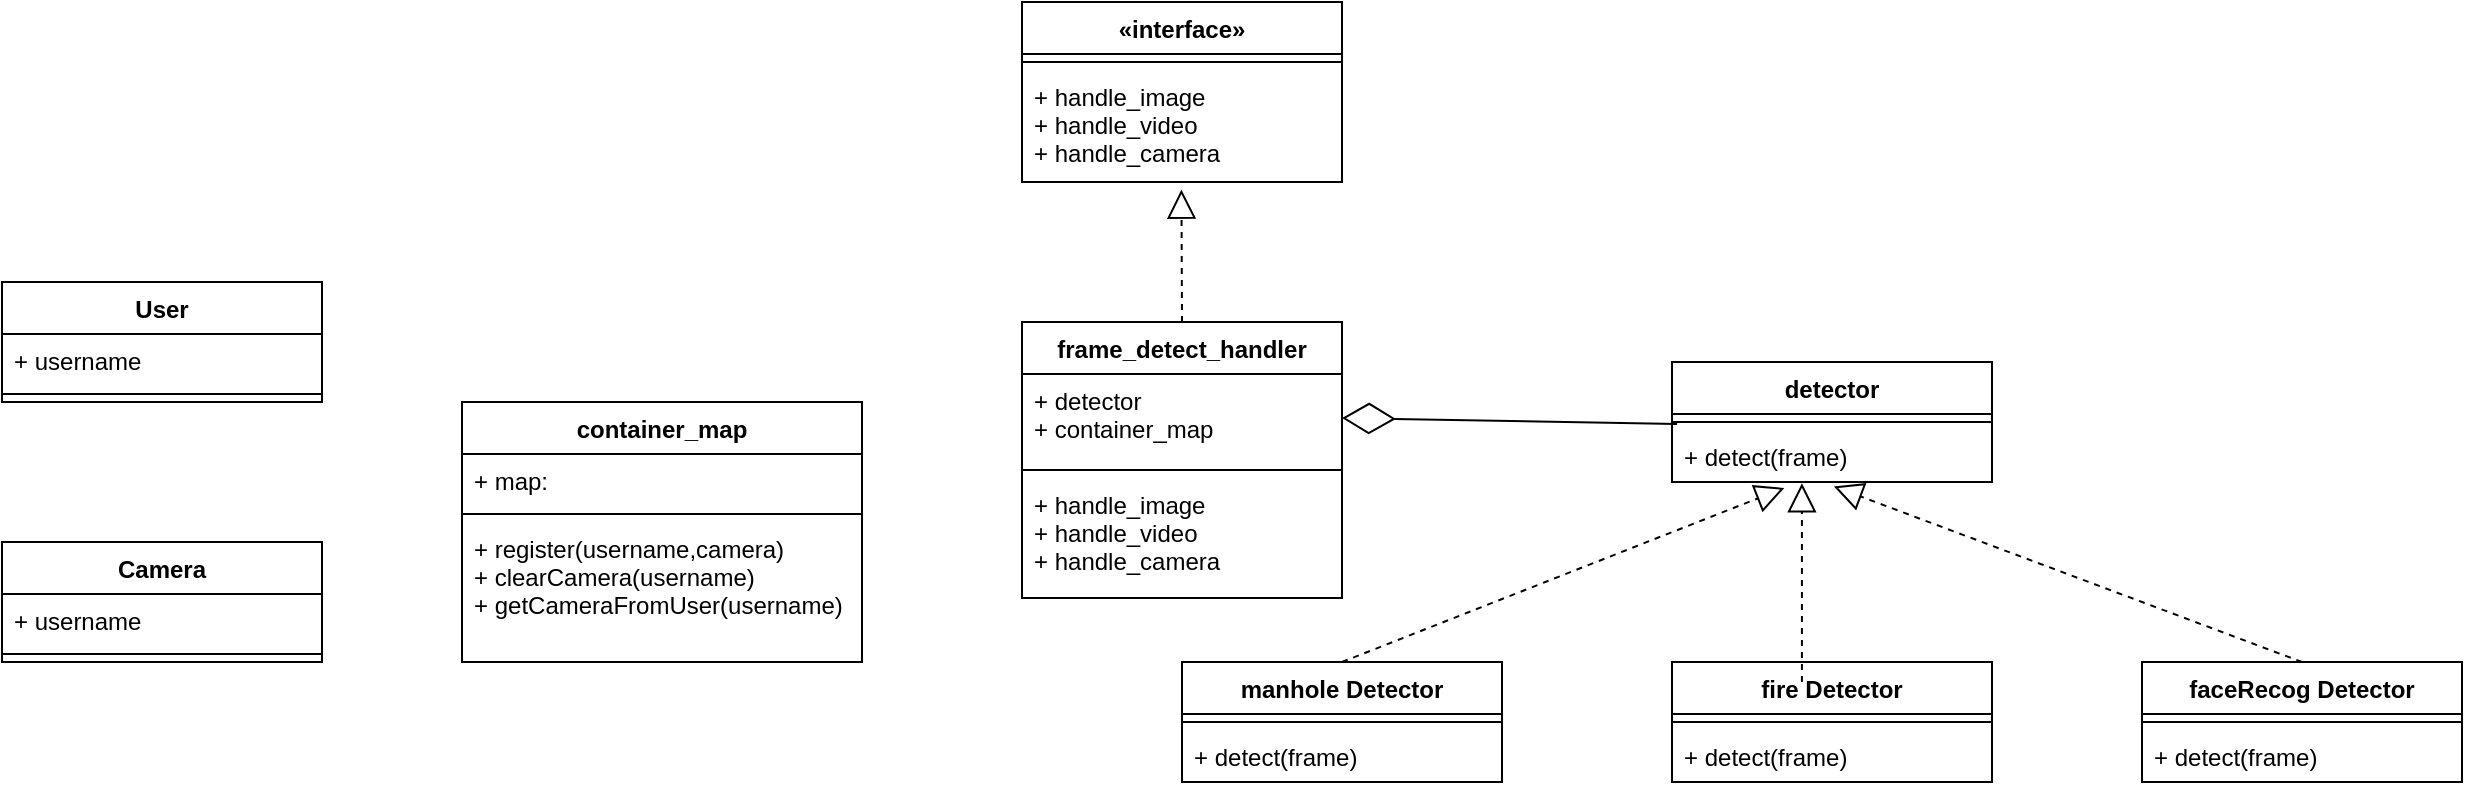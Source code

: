 <mxfile version="20.4.0" type="github">
  <diagram name="Page-1" id="9f46799a-70d6-7492-0946-bef42562c5a5">
    <mxGraphModel dx="1038" dy="579" grid="1" gridSize="10" guides="1" tooltips="1" connect="1" arrows="1" fold="1" page="1" pageScale="1" pageWidth="1100" pageHeight="850" background="none" math="0" shadow="0">
      <root>
        <mxCell id="0" />
        <mxCell id="1" parent="0" />
        <mxCell id="DuOYHpPOITpK8MxlzqWn-26" value="manhole Detector" style="swimlane;fontStyle=1;align=center;verticalAlign=top;childLayout=stackLayout;horizontal=1;startSize=26;horizontalStack=0;resizeParent=1;resizeParentMax=0;resizeLast=0;collapsible=1;marginBottom=0;" vertex="1" parent="1">
          <mxGeometry x="720" y="350" width="160" height="60" as="geometry" />
        </mxCell>
        <mxCell id="DuOYHpPOITpK8MxlzqWn-28" value="" style="line;strokeWidth=1;fillColor=none;align=left;verticalAlign=middle;spacingTop=-1;spacingLeft=3;spacingRight=3;rotatable=0;labelPosition=right;points=[];portConstraint=eastwest;strokeColor=inherit;" vertex="1" parent="DuOYHpPOITpK8MxlzqWn-26">
          <mxGeometry y="26" width="160" height="8" as="geometry" />
        </mxCell>
        <mxCell id="DuOYHpPOITpK8MxlzqWn-29" value="+ detect(frame)" style="text;strokeColor=none;fillColor=none;align=left;verticalAlign=top;spacingLeft=4;spacingRight=4;overflow=hidden;rotatable=0;points=[[0,0.5],[1,0.5]];portConstraint=eastwest;" vertex="1" parent="DuOYHpPOITpK8MxlzqWn-26">
          <mxGeometry y="34" width="160" height="26" as="geometry" />
        </mxCell>
        <mxCell id="DuOYHpPOITpK8MxlzqWn-30" value="fire Detector" style="swimlane;fontStyle=1;align=center;verticalAlign=top;childLayout=stackLayout;horizontal=1;startSize=26;horizontalStack=0;resizeParent=1;resizeParentMax=0;resizeLast=0;collapsible=1;marginBottom=0;" vertex="1" parent="1">
          <mxGeometry x="965" y="350" width="160" height="60" as="geometry" />
        </mxCell>
        <mxCell id="DuOYHpPOITpK8MxlzqWn-32" value="" style="line;strokeWidth=1;fillColor=none;align=left;verticalAlign=middle;spacingTop=-1;spacingLeft=3;spacingRight=3;rotatable=0;labelPosition=right;points=[];portConstraint=eastwest;strokeColor=inherit;" vertex="1" parent="DuOYHpPOITpK8MxlzqWn-30">
          <mxGeometry y="26" width="160" height="8" as="geometry" />
        </mxCell>
        <mxCell id="DuOYHpPOITpK8MxlzqWn-33" value="+ detect(frame)" style="text;strokeColor=none;fillColor=none;align=left;verticalAlign=top;spacingLeft=4;spacingRight=4;overflow=hidden;rotatable=0;points=[[0,0.5],[1,0.5]];portConstraint=eastwest;" vertex="1" parent="DuOYHpPOITpK8MxlzqWn-30">
          <mxGeometry y="34" width="160" height="26" as="geometry" />
        </mxCell>
        <mxCell id="DuOYHpPOITpK8MxlzqWn-34" value="faceRecog Detector" style="swimlane;fontStyle=1;align=center;verticalAlign=top;childLayout=stackLayout;horizontal=1;startSize=26;horizontalStack=0;resizeParent=1;resizeParentMax=0;resizeLast=0;collapsible=1;marginBottom=0;" vertex="1" parent="1">
          <mxGeometry x="1200" y="350" width="160" height="60" as="geometry" />
        </mxCell>
        <mxCell id="DuOYHpPOITpK8MxlzqWn-36" value="" style="line;strokeWidth=1;fillColor=none;align=left;verticalAlign=middle;spacingTop=-1;spacingLeft=3;spacingRight=3;rotatable=0;labelPosition=right;points=[];portConstraint=eastwest;strokeColor=inherit;" vertex="1" parent="DuOYHpPOITpK8MxlzqWn-34">
          <mxGeometry y="26" width="160" height="8" as="geometry" />
        </mxCell>
        <mxCell id="DuOYHpPOITpK8MxlzqWn-37" value="+ detect(frame)" style="text;strokeColor=none;fillColor=none;align=left;verticalAlign=top;spacingLeft=4;spacingRight=4;overflow=hidden;rotatable=0;points=[[0,0.5],[1,0.5]];portConstraint=eastwest;" vertex="1" parent="DuOYHpPOITpK8MxlzqWn-34">
          <mxGeometry y="34" width="160" height="26" as="geometry" />
        </mxCell>
        <mxCell id="DuOYHpPOITpK8MxlzqWn-43" value="«interface»&#xa;" style="swimlane;fontStyle=1;align=center;verticalAlign=top;childLayout=stackLayout;horizontal=1;startSize=26;horizontalStack=0;resizeParent=1;resizeParentMax=0;resizeLast=0;collapsible=1;marginBottom=0;" vertex="1" parent="1">
          <mxGeometry x="640" y="20" width="160" height="90" as="geometry" />
        </mxCell>
        <mxCell id="DuOYHpPOITpK8MxlzqWn-45" value="" style="line;strokeWidth=1;fillColor=none;align=left;verticalAlign=middle;spacingTop=-1;spacingLeft=3;spacingRight=3;rotatable=0;labelPosition=right;points=[];portConstraint=eastwest;strokeColor=inherit;" vertex="1" parent="DuOYHpPOITpK8MxlzqWn-43">
          <mxGeometry y="26" width="160" height="8" as="geometry" />
        </mxCell>
        <mxCell id="DuOYHpPOITpK8MxlzqWn-46" value="+ handle_image&#xa;+ handle_video&#xa;+ handle_camera" style="text;strokeColor=none;fillColor=none;align=left;verticalAlign=top;spacingLeft=4;spacingRight=4;overflow=hidden;rotatable=0;points=[[0,0.5],[1,0.5]];portConstraint=eastwest;" vertex="1" parent="DuOYHpPOITpK8MxlzqWn-43">
          <mxGeometry y="34" width="160" height="56" as="geometry" />
        </mxCell>
        <mxCell id="DuOYHpPOITpK8MxlzqWn-47" value="" style="endArrow=block;dashed=1;endFill=0;endSize=12;html=1;rounded=0;entryX=0.492;entryY=1.068;entryDx=0;entryDy=0;entryPerimeter=0;" edge="1" parent="1">
          <mxGeometry width="160" relative="1" as="geometry">
            <mxPoint x="720" y="180" as="sourcePoint" />
            <mxPoint x="719.72" y="113.808" as="targetPoint" />
          </mxGeometry>
        </mxCell>
        <mxCell id="DuOYHpPOITpK8MxlzqWn-49" value="detector" style="swimlane;fontStyle=1;align=center;verticalAlign=top;childLayout=stackLayout;horizontal=1;startSize=26;horizontalStack=0;resizeParent=1;resizeParentMax=0;resizeLast=0;collapsible=1;marginBottom=0;" vertex="1" parent="1">
          <mxGeometry x="965" y="200" width="160" height="60" as="geometry" />
        </mxCell>
        <mxCell id="DuOYHpPOITpK8MxlzqWn-50" value="" style="line;strokeWidth=1;fillColor=none;align=left;verticalAlign=middle;spacingTop=-1;spacingLeft=3;spacingRight=3;rotatable=0;labelPosition=right;points=[];portConstraint=eastwest;strokeColor=inherit;" vertex="1" parent="DuOYHpPOITpK8MxlzqWn-49">
          <mxGeometry y="26" width="160" height="8" as="geometry" />
        </mxCell>
        <mxCell id="DuOYHpPOITpK8MxlzqWn-51" value="+ detect(frame)" style="text;strokeColor=none;fillColor=none;align=left;verticalAlign=top;spacingLeft=4;spacingRight=4;overflow=hidden;rotatable=0;points=[[0,0.5],[1,0.5]];portConstraint=eastwest;" vertex="1" parent="DuOYHpPOITpK8MxlzqWn-49">
          <mxGeometry y="34" width="160" height="26" as="geometry" />
        </mxCell>
        <mxCell id="DuOYHpPOITpK8MxlzqWn-52" value="frame_detect_handler" style="swimlane;fontStyle=1;align=center;verticalAlign=top;childLayout=stackLayout;horizontal=1;startSize=26;horizontalStack=0;resizeParent=1;resizeParentMax=0;resizeLast=0;collapsible=1;marginBottom=0;" vertex="1" parent="1">
          <mxGeometry x="640" y="180" width="160" height="138" as="geometry" />
        </mxCell>
        <mxCell id="DuOYHpPOITpK8MxlzqWn-53" value="+ detector&#xa;+ container_map" style="text;strokeColor=none;fillColor=none;align=left;verticalAlign=top;spacingLeft=4;spacingRight=4;overflow=hidden;rotatable=0;points=[[0,0.5],[1,0.5]];portConstraint=eastwest;" vertex="1" parent="DuOYHpPOITpK8MxlzqWn-52">
          <mxGeometry y="26" width="160" height="44" as="geometry" />
        </mxCell>
        <mxCell id="DuOYHpPOITpK8MxlzqWn-54" value="" style="line;strokeWidth=1;fillColor=none;align=left;verticalAlign=middle;spacingTop=-1;spacingLeft=3;spacingRight=3;rotatable=0;labelPosition=right;points=[];portConstraint=eastwest;strokeColor=inherit;" vertex="1" parent="DuOYHpPOITpK8MxlzqWn-52">
          <mxGeometry y="70" width="160" height="8" as="geometry" />
        </mxCell>
        <mxCell id="DuOYHpPOITpK8MxlzqWn-55" value="+ handle_image&#xa;+ handle_video&#xa;+ handle_camera" style="text;strokeColor=none;fillColor=none;align=left;verticalAlign=top;spacingLeft=4;spacingRight=4;overflow=hidden;rotatable=0;points=[[0,0.5],[1,0.5]];portConstraint=eastwest;" vertex="1" parent="DuOYHpPOITpK8MxlzqWn-52">
          <mxGeometry y="78" width="160" height="60" as="geometry" />
        </mxCell>
        <mxCell id="DuOYHpPOITpK8MxlzqWn-56" value="" style="endArrow=block;dashed=1;endFill=0;endSize=12;html=1;rounded=0;entryX=0.351;entryY=1.115;entryDx=0;entryDy=0;entryPerimeter=0;exitX=0.5;exitY=0;exitDx=0;exitDy=0;" edge="1" parent="1" source="DuOYHpPOITpK8MxlzqWn-26" target="DuOYHpPOITpK8MxlzqWn-51">
          <mxGeometry width="160" relative="1" as="geometry">
            <mxPoint x="810" y="320" as="sourcePoint" />
            <mxPoint x="970" y="320" as="targetPoint" />
          </mxGeometry>
        </mxCell>
        <mxCell id="DuOYHpPOITpK8MxlzqWn-57" value="" style="endArrow=block;dashed=1;endFill=0;endSize=12;html=1;rounded=0;exitX=0.406;exitY=0.167;exitDx=0;exitDy=0;exitPerimeter=0;entryX=0.406;entryY=1.023;entryDx=0;entryDy=0;entryPerimeter=0;" edge="1" parent="1" source="DuOYHpPOITpK8MxlzqWn-30" target="DuOYHpPOITpK8MxlzqWn-51">
          <mxGeometry width="160" relative="1" as="geometry">
            <mxPoint x="1020" y="310" as="sourcePoint" />
            <mxPoint x="1030" y="250" as="targetPoint" />
          </mxGeometry>
        </mxCell>
        <mxCell id="DuOYHpPOITpK8MxlzqWn-58" value="" style="endArrow=block;dashed=1;endFill=0;endSize=12;html=1;rounded=0;exitX=0.5;exitY=0;exitDx=0;exitDy=0;entryX=0.506;entryY=1.085;entryDx=0;entryDy=0;entryPerimeter=0;" edge="1" parent="1" source="DuOYHpPOITpK8MxlzqWn-34" target="DuOYHpPOITpK8MxlzqWn-51">
          <mxGeometry width="160" relative="1" as="geometry">
            <mxPoint x="1170" y="300" as="sourcePoint" />
            <mxPoint x="1030" y="240" as="targetPoint" />
          </mxGeometry>
        </mxCell>
        <mxCell id="DuOYHpPOITpK8MxlzqWn-59" value="" style="endArrow=diamondThin;endFill=0;endSize=24;html=1;rounded=0;exitX=0.016;exitY=0.625;exitDx=0;exitDy=0;exitPerimeter=0;entryX=1;entryY=0.5;entryDx=0;entryDy=0;" edge="1" parent="1" source="DuOYHpPOITpK8MxlzqWn-50" target="DuOYHpPOITpK8MxlzqWn-53">
          <mxGeometry width="160" relative="1" as="geometry">
            <mxPoint x="720" y="200" as="sourcePoint" />
            <mxPoint x="880" y="200" as="targetPoint" />
          </mxGeometry>
        </mxCell>
        <mxCell id="DuOYHpPOITpK8MxlzqWn-60" value="User" style="swimlane;fontStyle=1;align=center;verticalAlign=top;childLayout=stackLayout;horizontal=1;startSize=26;horizontalStack=0;resizeParent=1;resizeParentMax=0;resizeLast=0;collapsible=1;marginBottom=0;" vertex="1" parent="1">
          <mxGeometry x="130" y="160" width="160" height="60" as="geometry" />
        </mxCell>
        <mxCell id="DuOYHpPOITpK8MxlzqWn-61" value="+ username" style="text;strokeColor=none;fillColor=none;align=left;verticalAlign=top;spacingLeft=4;spacingRight=4;overflow=hidden;rotatable=0;points=[[0,0.5],[1,0.5]];portConstraint=eastwest;" vertex="1" parent="DuOYHpPOITpK8MxlzqWn-60">
          <mxGeometry y="26" width="160" height="26" as="geometry" />
        </mxCell>
        <mxCell id="DuOYHpPOITpK8MxlzqWn-62" value="" style="line;strokeWidth=1;fillColor=none;align=left;verticalAlign=middle;spacingTop=-1;spacingLeft=3;spacingRight=3;rotatable=0;labelPosition=right;points=[];portConstraint=eastwest;strokeColor=inherit;" vertex="1" parent="DuOYHpPOITpK8MxlzqWn-60">
          <mxGeometry y="52" width="160" height="8" as="geometry" />
        </mxCell>
        <mxCell id="DuOYHpPOITpK8MxlzqWn-64" value="container_map" style="swimlane;fontStyle=1;align=center;verticalAlign=top;childLayout=stackLayout;horizontal=1;startSize=26;horizontalStack=0;resizeParent=1;resizeParentMax=0;resizeLast=0;collapsible=1;marginBottom=0;" vertex="1" parent="1">
          <mxGeometry x="360" y="220" width="200" height="130" as="geometry" />
        </mxCell>
        <mxCell id="DuOYHpPOITpK8MxlzqWn-65" value="+ map: " style="text;strokeColor=none;fillColor=none;align=left;verticalAlign=top;spacingLeft=4;spacingRight=4;overflow=hidden;rotatable=0;points=[[0,0.5],[1,0.5]];portConstraint=eastwest;" vertex="1" parent="DuOYHpPOITpK8MxlzqWn-64">
          <mxGeometry y="26" width="200" height="26" as="geometry" />
        </mxCell>
        <mxCell id="DuOYHpPOITpK8MxlzqWn-66" value="" style="line;strokeWidth=1;fillColor=none;align=left;verticalAlign=middle;spacingTop=-1;spacingLeft=3;spacingRight=3;rotatable=0;labelPosition=right;points=[];portConstraint=eastwest;strokeColor=inherit;" vertex="1" parent="DuOYHpPOITpK8MxlzqWn-64">
          <mxGeometry y="52" width="200" height="8" as="geometry" />
        </mxCell>
        <mxCell id="DuOYHpPOITpK8MxlzqWn-67" value="+ register(username,camera)&#xa;+ clearCamera(username)&#xa;+ getCameraFromUser(username)" style="text;strokeColor=none;fillColor=none;align=left;verticalAlign=top;spacingLeft=4;spacingRight=4;overflow=hidden;rotatable=0;points=[[0,0.5],[1,0.5]];portConstraint=eastwest;" vertex="1" parent="DuOYHpPOITpK8MxlzqWn-64">
          <mxGeometry y="60" width="200" height="70" as="geometry" />
        </mxCell>
        <mxCell id="DuOYHpPOITpK8MxlzqWn-68" value="Camera" style="swimlane;fontStyle=1;align=center;verticalAlign=top;childLayout=stackLayout;horizontal=1;startSize=26;horizontalStack=0;resizeParent=1;resizeParentMax=0;resizeLast=0;collapsible=1;marginBottom=0;" vertex="1" parent="1">
          <mxGeometry x="130" y="290" width="160" height="60" as="geometry" />
        </mxCell>
        <mxCell id="DuOYHpPOITpK8MxlzqWn-69" value="+ username" style="text;strokeColor=none;fillColor=none;align=left;verticalAlign=top;spacingLeft=4;spacingRight=4;overflow=hidden;rotatable=0;points=[[0,0.5],[1,0.5]];portConstraint=eastwest;" vertex="1" parent="DuOYHpPOITpK8MxlzqWn-68">
          <mxGeometry y="26" width="160" height="26" as="geometry" />
        </mxCell>
        <mxCell id="DuOYHpPOITpK8MxlzqWn-70" value="" style="line;strokeWidth=1;fillColor=none;align=left;verticalAlign=middle;spacingTop=-1;spacingLeft=3;spacingRight=3;rotatable=0;labelPosition=right;points=[];portConstraint=eastwest;strokeColor=inherit;" vertex="1" parent="DuOYHpPOITpK8MxlzqWn-68">
          <mxGeometry y="52" width="160" height="8" as="geometry" />
        </mxCell>
      </root>
    </mxGraphModel>
  </diagram>
</mxfile>
